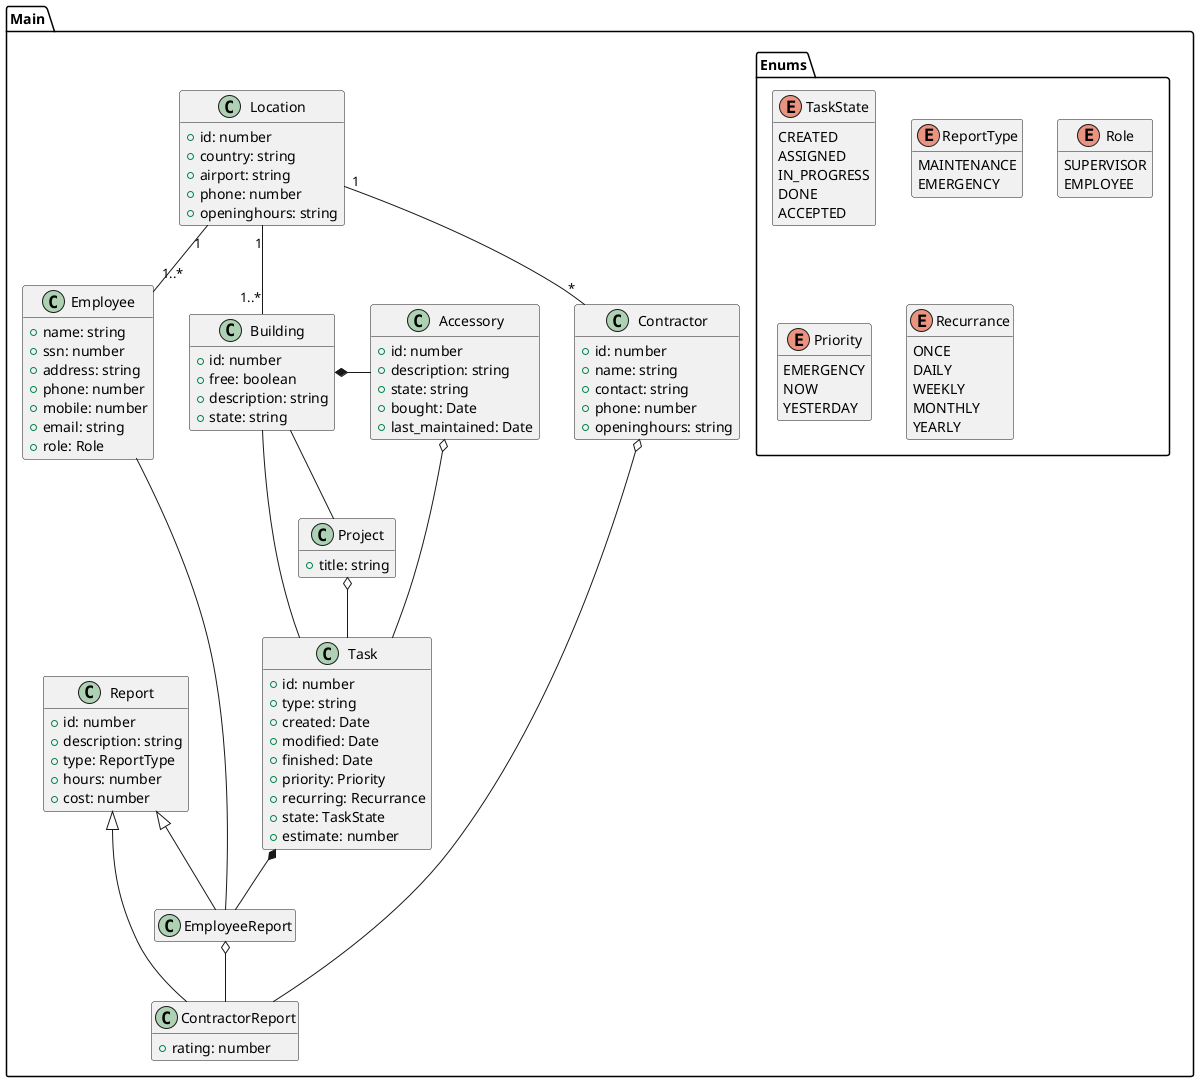 @startuml NaN Air
hide empty members

Package Main {
  Class Location {
    + id: number
    + country: string
    + airport: string
    + phone: number
    + openinghours: string
  }
  Class Employee {
    + name: string
    + ssn: number
    + address: string
    + phone: number
    + mobile: number
    + email: string
    + role: Role
  }
  Class Contractor {
    + id: number
    + name: string
    + contact: string
    + phone: number
    + openinghours: string
  }
  Class Building {
    + id: number
    + free: boolean
    + description: string
    + state: string
  }
  Class Accessory {
    + id: number
    + description: string
    + state: string
    + bought: Date
    + last_maintained: Date
  }
  Class Project {
    + title: string
  }
  Class Task {
    + id: number
    + type: string
    + created: Date
    + modified: Date
    + finished: Date
    + priority: Priority
    + recurring: Recurrance
    + state: TaskState
    + estimate: number
  }
  Class Report {
    + id: number
    + description: string
    + type: ReportType
    + hours: number
    + cost: number
  }
  Class EmployeeReport {
  }
  Class ContractorReport {
    + rating: number
  }
  package Enums {
    enum TaskState {
      CREATED
      ASSIGNED
      IN_PROGRESS
      DONE
      ACCEPTED       
    }
    enum ReportType {
      MAINTENANCE
      EMERGENCY
    }
    enum Role {
      SUPERVISOR
      EMPLOYEE
    }
    enum Priority {
      EMERGENCY
      NOW
      YESTERDAY
    }
    enum Recurrance {
      ONCE
      DAILY
      WEEKLY
      MONTHLY
      YEARLY
    }
  }
  Report <|-- EmployeeReport
  Report <|-- ContractorReport
  Task *-- EmployeeReport
  EmployeeReport o-- ContractorReport
  Employee -- EmployeeReport
  Location "1" -- "1..*" Employee
  Location "1" -- "1..*" Building
  Location "1" -- "*" Contractor
  Building -- Project
  Building -- Task
  Accessory o-- Task
  Project o-- Task
  Contractor o-- ContractorReport
  Building *- Accessory
}

@enduml